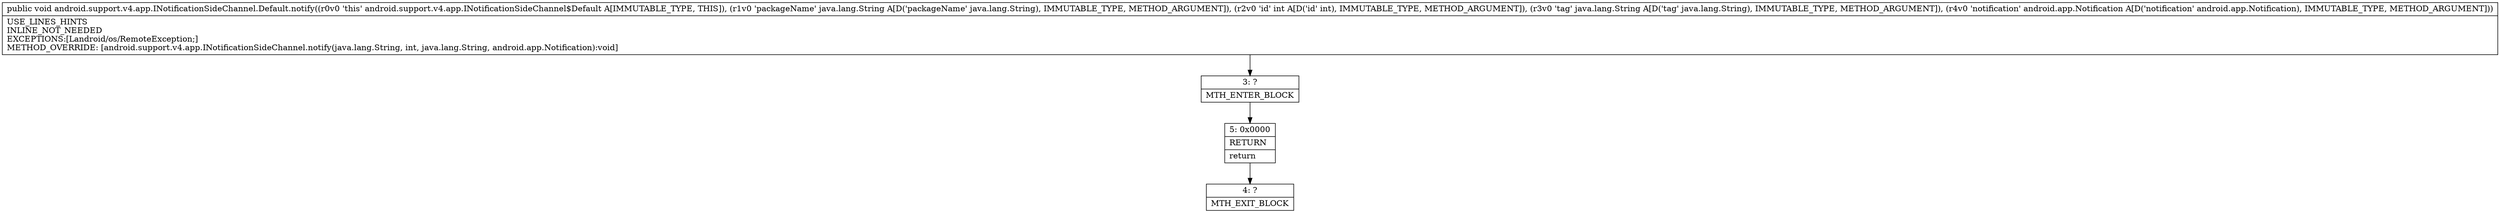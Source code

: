 digraph "CFG forandroid.support.v4.app.INotificationSideChannel.Default.notify(Ljava\/lang\/String;ILjava\/lang\/String;Landroid\/app\/Notification;)V" {
Node_3 [shape=record,label="{3\:\ ?|MTH_ENTER_BLOCK\l}"];
Node_5 [shape=record,label="{5\:\ 0x0000|RETURN\l|return\l}"];
Node_4 [shape=record,label="{4\:\ ?|MTH_EXIT_BLOCK\l}"];
MethodNode[shape=record,label="{public void android.support.v4.app.INotificationSideChannel.Default.notify((r0v0 'this' android.support.v4.app.INotificationSideChannel$Default A[IMMUTABLE_TYPE, THIS]), (r1v0 'packageName' java.lang.String A[D('packageName' java.lang.String), IMMUTABLE_TYPE, METHOD_ARGUMENT]), (r2v0 'id' int A[D('id' int), IMMUTABLE_TYPE, METHOD_ARGUMENT]), (r3v0 'tag' java.lang.String A[D('tag' java.lang.String), IMMUTABLE_TYPE, METHOD_ARGUMENT]), (r4v0 'notification' android.app.Notification A[D('notification' android.app.Notification), IMMUTABLE_TYPE, METHOD_ARGUMENT]))  | USE_LINES_HINTS\lINLINE_NOT_NEEDED\lEXCEPTIONS:[Landroid\/os\/RemoteException;]\lMETHOD_OVERRIDE: [android.support.v4.app.INotificationSideChannel.notify(java.lang.String, int, java.lang.String, android.app.Notification):void]\l}"];
MethodNode -> Node_3;Node_3 -> Node_5;
Node_5 -> Node_4;
}

